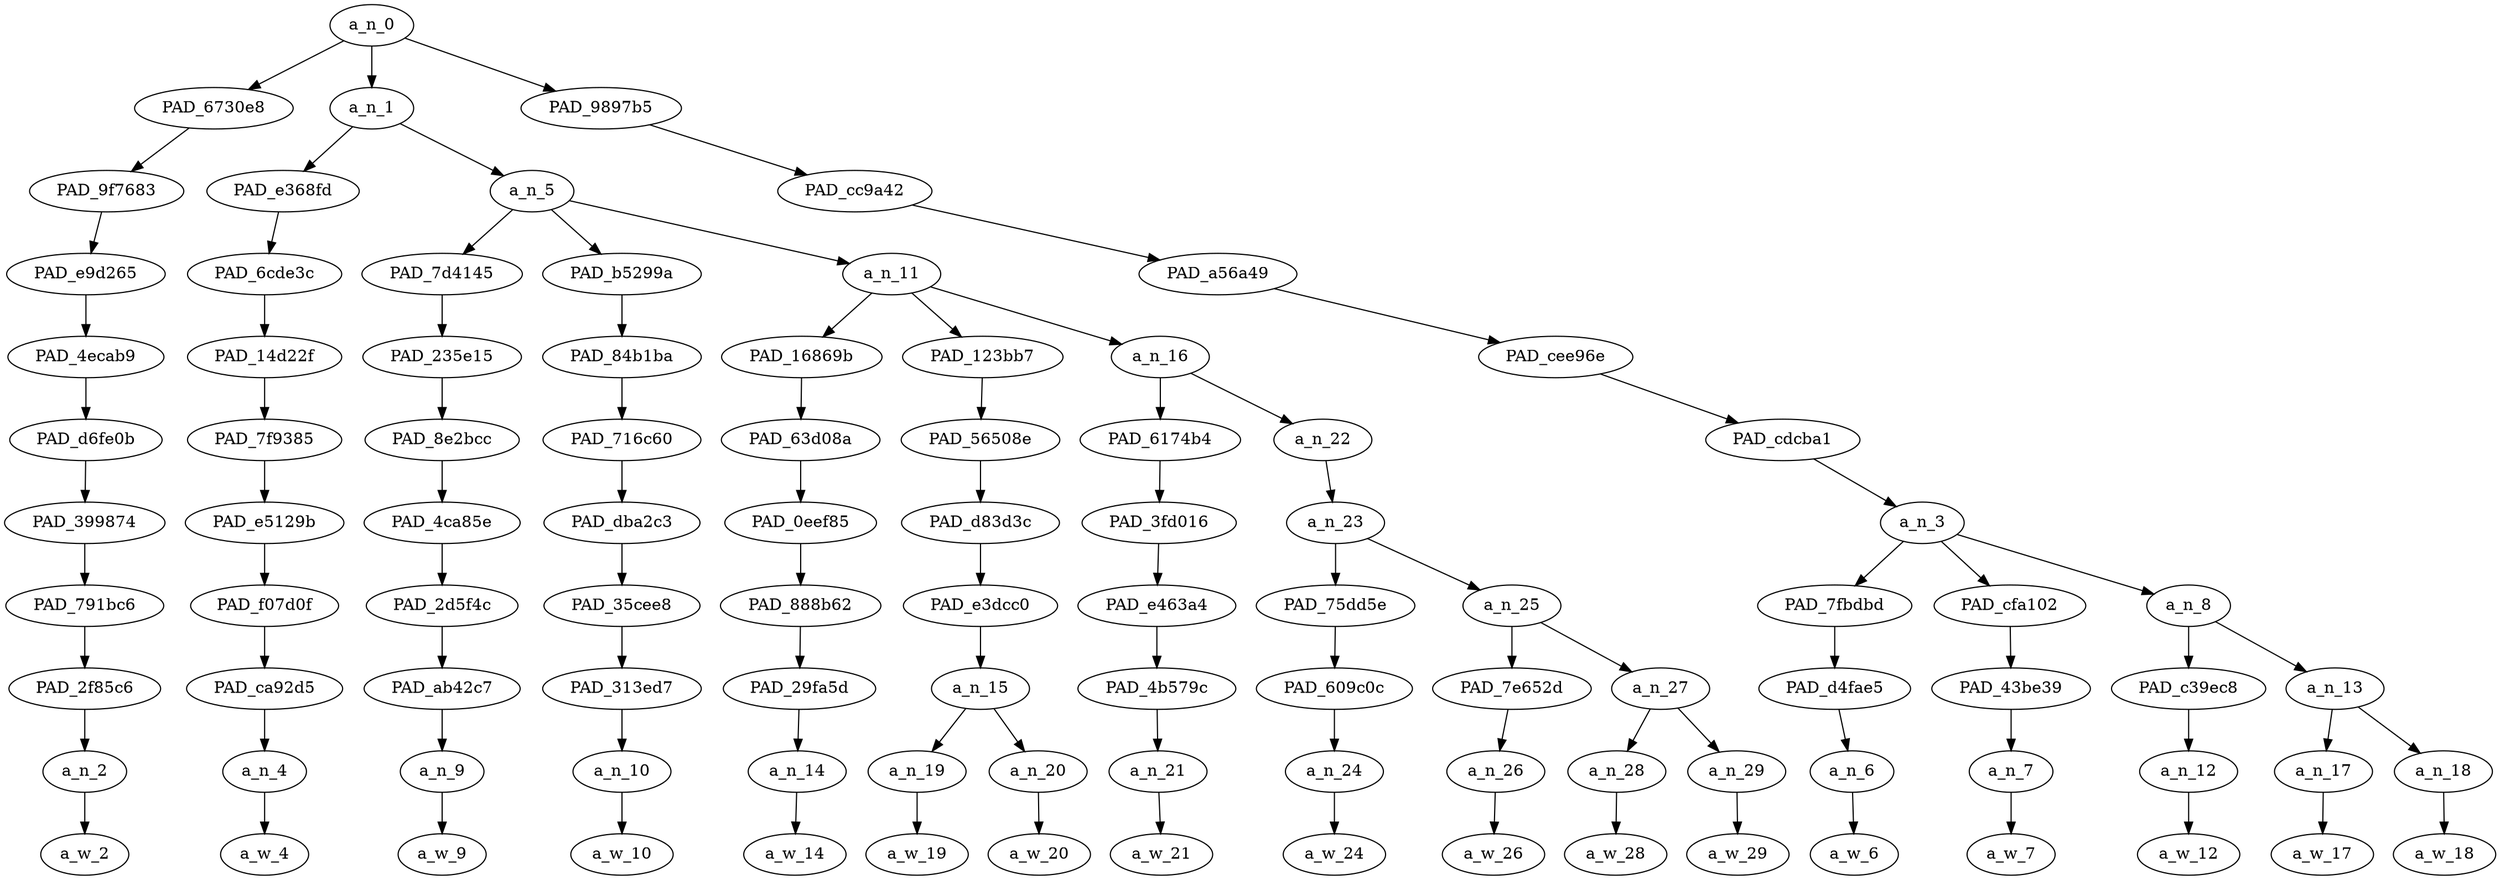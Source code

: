 strict digraph "" {
	a_n_0	[div_dir=1,
		index=0,
		level=10,
		pos="8.51736111111111,10!",
		text_span="[0, 1, 2, 3, 4, 5, 6, 7, 8, 9, 10, 11, 12, 13, 14, 15, 16]",
		value=1.00000001];
	PAD_6730e8	[div_dir=1,
		index=1,
		level=9,
		pos="11.0,9!",
		text_span="[11]",
		value=0.03430177];
	a_n_0 -> PAD_6730e8;
	a_n_1	[div_dir=1,
		index=0,
		level=9,
		pos="1.3020833333333333,9!",
		text_span="[0, 1, 2, 3, 4, 5, 6, 7, 8, 9, 10]",
		value=0.67845922];
	a_n_0 -> a_n_1;
	PAD_9897b5	[div_dir=1,
		index=2,
		level=9,
		pos="13.25,9!",
		text_span="[12, 13, 14, 15, 16]",
		value=0.28596703];
	a_n_0 -> PAD_9897b5;
	PAD_9f7683	[div_dir=1,
		index=2,
		level=8,
		pos="11.0,8!",
		text_span="[11]",
		value=0.03430177];
	PAD_6730e8 -> PAD_9f7683;
	PAD_e9d265	[div_dir=1,
		index=4,
		level=7,
		pos="11.0,7!",
		text_span="[11]",
		value=0.03430177];
	PAD_9f7683 -> PAD_e9d265;
	PAD_4ecab9	[div_dir=1,
		index=6,
		level=6,
		pos="11.0,6!",
		text_span="[11]",
		value=0.03430177];
	PAD_e9d265 -> PAD_4ecab9;
	PAD_d6fe0b	[div_dir=1,
		index=7,
		level=5,
		pos="11.0,5!",
		text_span="[11]",
		value=0.03430177];
	PAD_4ecab9 -> PAD_d6fe0b;
	PAD_399874	[div_dir=1,
		index=7,
		level=4,
		pos="11.0,4!",
		text_span="[11]",
		value=0.03430177];
	PAD_d6fe0b -> PAD_399874;
	PAD_791bc6	[div_dir=1,
		index=8,
		level=3,
		pos="11.0,3!",
		text_span="[11]",
		value=0.03430177];
	PAD_399874 -> PAD_791bc6;
	PAD_2f85c6	[div_dir=1,
		index=9,
		level=2,
		pos="11.0,2!",
		text_span="[11]",
		value=0.03430177];
	PAD_791bc6 -> PAD_2f85c6;
	a_n_2	[div_dir=1,
		index=11,
		level=1,
		pos="11.0,1!",
		text_span="[11]",
		value=0.03430177];
	PAD_2f85c6 -> a_n_2;
	a_w_2	[div_dir=0,
		index=11,
		level=0,
		pos="11,0!",
		text_span="[11]",
		value=you1];
	a_n_2 -> a_w_2;
	PAD_e368fd	[div_dir=1,
		index=0,
		level=8,
		pos="0.0,8!",
		text_span="[0]",
		value=0.05648021];
	a_n_1 -> PAD_e368fd;
	a_n_5	[div_dir=1,
		index=1,
		level=8,
		pos="2.6041666666666665,8!",
		text_span="[1, 2, 3, 4, 5, 6, 7, 8, 9, 10]",
		value=0.62054768];
	a_n_1 -> a_n_5;
	PAD_6cde3c	[div_dir=1,
		index=0,
		level=7,
		pos="0.0,7!",
		text_span="[0]",
		value=0.05648021];
	PAD_e368fd -> PAD_6cde3c;
	PAD_14d22f	[div_dir=1,
		index=0,
		level=6,
		pos="0.0,6!",
		text_span="[0]",
		value=0.05648021];
	PAD_6cde3c -> PAD_14d22f;
	PAD_7f9385	[div_dir=1,
		index=0,
		level=5,
		pos="0.0,5!",
		text_span="[0]",
		value=0.05648021];
	PAD_14d22f -> PAD_7f9385;
	PAD_e5129b	[div_dir=1,
		index=0,
		level=4,
		pos="0.0,4!",
		text_span="[0]",
		value=0.05648021];
	PAD_7f9385 -> PAD_e5129b;
	PAD_f07d0f	[div_dir=1,
		index=0,
		level=3,
		pos="0.0,3!",
		text_span="[0]",
		value=0.05648021];
	PAD_e5129b -> PAD_f07d0f;
	PAD_ca92d5	[div_dir=1,
		index=0,
		level=2,
		pos="0.0,2!",
		text_span="[0]",
		value=0.05648021];
	PAD_f07d0f -> PAD_ca92d5;
	a_n_4	[div_dir=1,
		index=0,
		level=1,
		pos="0.0,1!",
		text_span="[0]",
		value=0.05648021];
	PAD_ca92d5 -> a_n_4;
	a_w_4	[div_dir=0,
		index=0,
		level=0,
		pos="0,0!",
		text_span="[0]",
		value=how];
	a_n_4 -> a_w_4;
	PAD_7d4145	[div_dir=1,
		index=1,
		level=7,
		pos="1.0,7!",
		text_span="[1]",
		value=0.04195712];
	a_n_5 -> PAD_7d4145;
	PAD_b5299a	[div_dir=1,
		index=2,
		level=7,
		pos="2.0,7!",
		text_span="[2]",
		value=0.04610574];
	a_n_5 -> PAD_b5299a;
	a_n_11	[div_dir=1,
		index=3,
		level=7,
		pos="4.8125,7!",
		text_span="[3, 4, 5, 6, 7, 8, 9, 10]",
		value=0.53118175];
	a_n_5 -> a_n_11;
	PAD_235e15	[div_dir=1,
		index=1,
		level=6,
		pos="1.0,6!",
		text_span="[1]",
		value=0.04195712];
	PAD_7d4145 -> PAD_235e15;
	PAD_8e2bcc	[div_dir=1,
		index=1,
		level=5,
		pos="1.0,5!",
		text_span="[1]",
		value=0.04195712];
	PAD_235e15 -> PAD_8e2bcc;
	PAD_4ca85e	[div_dir=1,
		index=1,
		level=4,
		pos="1.0,4!",
		text_span="[1]",
		value=0.04195712];
	PAD_8e2bcc -> PAD_4ca85e;
	PAD_2d5f4c	[div_dir=1,
		index=1,
		level=3,
		pos="1.0,3!",
		text_span="[1]",
		value=0.04195712];
	PAD_4ca85e -> PAD_2d5f4c;
	PAD_ab42c7	[div_dir=1,
		index=1,
		level=2,
		pos="1.0,2!",
		text_span="[1]",
		value=0.04195712];
	PAD_2d5f4c -> PAD_ab42c7;
	a_n_9	[div_dir=1,
		index=1,
		level=1,
		pos="1.0,1!",
		text_span="[1]",
		value=0.04195712];
	PAD_ab42c7 -> a_n_9;
	a_w_9	[div_dir=0,
		index=1,
		level=0,
		pos="1,0!",
		text_span="[1]",
		value=do];
	a_n_9 -> a_w_9;
	PAD_84b1ba	[div_dir=1,
		index=2,
		level=6,
		pos="2.0,6!",
		text_span="[2]",
		value=0.04610574];
	PAD_b5299a -> PAD_84b1ba;
	PAD_716c60	[div_dir=1,
		index=2,
		level=5,
		pos="2.0,5!",
		text_span="[2]",
		value=0.04610574];
	PAD_84b1ba -> PAD_716c60;
	PAD_dba2c3	[div_dir=1,
		index=2,
		level=4,
		pos="2.0,4!",
		text_span="[2]",
		value=0.04610574];
	PAD_716c60 -> PAD_dba2c3;
	PAD_35cee8	[div_dir=1,
		index=2,
		level=3,
		pos="2.0,3!",
		text_span="[2]",
		value=0.04610574];
	PAD_dba2c3 -> PAD_35cee8;
	PAD_313ed7	[div_dir=1,
		index=2,
		level=2,
		pos="2.0,2!",
		text_span="[2]",
		value=0.04610574];
	PAD_35cee8 -> PAD_313ed7;
	a_n_10	[div_dir=1,
		index=2,
		level=1,
		pos="2.0,1!",
		text_span="[2]",
		value=0.04610574];
	PAD_313ed7 -> a_n_10;
	a_w_10	[div_dir=0,
		index=2,
		level=0,
		pos="2,0!",
		text_span="[2]",
		value=you];
	a_n_10 -> a_w_10;
	PAD_16869b	[div_dir=1,
		index=3,
		level=6,
		pos="3.0,6!",
		text_span="[3]",
		value=0.06104897];
	a_n_11 -> PAD_16869b;
	PAD_123bb7	[div_dir=1,
		index=4,
		level=6,
		pos="4.5,6!",
		text_span="[4, 5]",
		value=0.29903755];
	a_n_11 -> PAD_123bb7;
	a_n_16	[div_dir=1,
		index=5,
		level=6,
		pos="6.9375,6!",
		text_span="[6, 7, 8, 9, 10]",
		value=0.16985702];
	a_n_11 -> a_n_16;
	PAD_63d08a	[div_dir=1,
		index=3,
		level=5,
		pos="3.0,5!",
		text_span="[3]",
		value=0.06104897];
	PAD_16869b -> PAD_63d08a;
	PAD_0eef85	[div_dir=1,
		index=3,
		level=4,
		pos="3.0,4!",
		text_span="[3]",
		value=0.06104897];
	PAD_63d08a -> PAD_0eef85;
	PAD_888b62	[div_dir=1,
		index=3,
		level=3,
		pos="3.0,3!",
		text_span="[3]",
		value=0.06104897];
	PAD_0eef85 -> PAD_888b62;
	PAD_29fa5d	[div_dir=1,
		index=3,
		level=2,
		pos="3.0,2!",
		text_span="[3]",
		value=0.06104897];
	PAD_888b62 -> PAD_29fa5d;
	a_n_14	[div_dir=1,
		index=3,
		level=1,
		pos="3.0,1!",
		text_span="[3]",
		value=0.06104897];
	PAD_29fa5d -> a_n_14;
	a_w_14	[div_dir=0,
		index=3,
		level=0,
		pos="3,0!",
		text_span="[3]",
		value=keep];
	a_n_14 -> a_w_14;
	PAD_56508e	[div_dir=1,
		index=4,
		level=5,
		pos="4.5,5!",
		text_span="[4, 5]",
		value=0.29903755];
	PAD_123bb7 -> PAD_56508e;
	PAD_d83d3c	[div_dir=1,
		index=4,
		level=4,
		pos="4.5,4!",
		text_span="[4, 5]",
		value=0.29903755];
	PAD_56508e -> PAD_d83d3c;
	PAD_e3dcc0	[div_dir=1,
		index=4,
		level=3,
		pos="4.5,3!",
		text_span="[4, 5]",
		value=0.29903755];
	PAD_d83d3c -> PAD_e3dcc0;
	a_n_15	[div_dir=1,
		index=4,
		level=2,
		pos="4.5,2!",
		text_span="[4, 5]",
		value=0.29903755];
	PAD_e3dcc0 -> a_n_15;
	a_n_19	[div_dir=1,
		index=4,
		level=1,
		pos="4.0,1!",
		text_span="[4]",
		value=0.23675940];
	a_n_15 -> a_n_19;
	a_n_20	[div_dir=1,
		index=5,
		level=1,
		pos="5.0,1!",
		text_span="[5]",
		value=0.06087669];
	a_n_15 -> a_n_20;
	a_w_19	[div_dir=0,
		index=4,
		level=0,
		pos="4,0!",
		text_span="[4]",
		value=nigger];
	a_n_19 -> a_w_19;
	a_w_20	[div_dir=0,
		index=5,
		level=0,
		pos="5,0!",
		text_span="[5]",
		value=kids];
	a_n_20 -> a_w_20;
	PAD_6174b4	[div_dir=1,
		index=5,
		level=5,
		pos="6.0,5!",
		text_span="[6]",
		value=0.03468648];
	a_n_16 -> PAD_6174b4;
	a_n_22	[div_dir=1,
		index=6,
		level=5,
		pos="7.875,5!",
		text_span="[7, 8, 9, 10]",
		value=0.13492595];
	a_n_16 -> a_n_22;
	PAD_3fd016	[div_dir=1,
		index=5,
		level=4,
		pos="6.0,4!",
		text_span="[6]",
		value=0.03468648];
	PAD_6174b4 -> PAD_3fd016;
	PAD_e463a4	[div_dir=1,
		index=5,
		level=3,
		pos="6.0,3!",
		text_span="[6]",
		value=0.03468648];
	PAD_3fd016 -> PAD_e463a4;
	PAD_4b579c	[div_dir=1,
		index=5,
		level=2,
		pos="6.0,2!",
		text_span="[6]",
		value=0.03468648];
	PAD_e463a4 -> PAD_4b579c;
	a_n_21	[div_dir=1,
		index=6,
		level=1,
		pos="6.0,1!",
		text_span="[6]",
		value=0.03468648];
	PAD_4b579c -> a_n_21;
	a_w_21	[div_dir=0,
		index=6,
		level=0,
		pos="6,0!",
		text_span="[6]",
		value=from];
	a_n_21 -> a_w_21;
	a_n_23	[div_dir=1,
		index=6,
		level=4,
		pos="7.875,4!",
		text_span="[7, 8, 9, 10]",
		value=0.13471201];
	a_n_22 -> a_n_23;
	PAD_75dd5e	[div_dir=1,
		index=6,
		level=3,
		pos="7.0,3!",
		text_span="[7]",
		value=0.03945748];
	a_n_23 -> PAD_75dd5e;
	a_n_25	[div_dir=1,
		index=7,
		level=3,
		pos="8.75,3!",
		text_span="[8, 9, 10]",
		value=0.09504059];
	a_n_23 -> a_n_25;
	PAD_609c0c	[div_dir=1,
		index=6,
		level=2,
		pos="7.0,2!",
		text_span="[7]",
		value=0.03945748];
	PAD_75dd5e -> PAD_609c0c;
	a_n_24	[div_dir=1,
		index=7,
		level=1,
		pos="7.0,1!",
		text_span="[7]",
		value=0.03945748];
	PAD_609c0c -> a_n_24;
	a_w_24	[div_dir=0,
		index=7,
		level=0,
		pos="7,0!",
		text_span="[7]",
		value=jumping];
	a_n_24 -> a_w_24;
	PAD_7e652d	[div_dir=1,
		index=7,
		level=2,
		pos="8.0,2!",
		text_span="[8]",
		value=0.03014059];
	a_n_25 -> PAD_7e652d;
	a_n_27	[div_dir=1,
		index=8,
		level=2,
		pos="9.5,2!",
		text_span="[9, 10]",
		value=0.06466938];
	a_n_25 -> a_n_27;
	a_n_26	[div_dir=1,
		index=8,
		level=1,
		pos="8.0,1!",
		text_span="[8]",
		value=0.03014059];
	PAD_7e652d -> a_n_26;
	a_w_26	[div_dir=0,
		index=8,
		level=0,
		pos="8,0!",
		text_span="[8]",
		value=on];
	a_n_26 -> a_w_26;
	a_n_28	[div_dir=1,
		index=9,
		level=1,
		pos="9.0,1!",
		text_span="[9]",
		value=0.02980945];
	a_n_27 -> a_n_28;
	a_n_29	[div_dir=1,
		index=10,
		level=1,
		pos="10.0,1!",
		text_span="[10]",
		value=0.03468141];
	a_n_27 -> a_n_29;
	a_w_28	[div_dir=0,
		index=9,
		level=0,
		pos="9,0!",
		text_span="[9]",
		value=the];
	a_n_28 -> a_w_28;
	a_w_29	[div_dir=0,
		index=10,
		level=0,
		pos="10,0!",
		text_span="[10]",
		value=bed];
	a_n_29 -> a_w_29;
	PAD_cc9a42	[div_dir=1,
		index=3,
		level=8,
		pos="13.25,8!",
		text_span="[12, 13, 14, 15, 16]",
		value=0.28596703];
	PAD_9897b5 -> PAD_cc9a42;
	PAD_a56a49	[div_dir=1,
		index=5,
		level=7,
		pos="13.25,7!",
		text_span="[12, 13, 14, 15, 16]",
		value=0.28596703];
	PAD_cc9a42 -> PAD_a56a49;
	PAD_cee96e	[div_dir=1,
		index=7,
		level=6,
		pos="13.25,6!",
		text_span="[12, 13, 14, 15, 16]",
		value=0.28596703];
	PAD_a56a49 -> PAD_cee96e;
	PAD_cdcba1	[div_dir=1,
		index=8,
		level=5,
		pos="13.25,5!",
		text_span="[12, 13, 14, 15, 16]",
		value=0.28596703];
	PAD_cee96e -> PAD_cdcba1;
	a_n_3	[div_dir=1,
		index=8,
		level=4,
		pos="13.25,4!",
		text_span="[12, 13, 14, 15, 16]",
		value=0.28596703];
	PAD_cdcba1 -> a_n_3;
	PAD_7fbdbd	[div_dir=1,
		index=9,
		level=3,
		pos="12.0,3!",
		text_span="[12]",
		value=0.03461612];
	a_n_3 -> PAD_7fbdbd;
	PAD_cfa102	[div_dir=1,
		index=10,
		level=3,
		pos="13.0,3!",
		text_span="[13]",
		value=0.12109711];
	a_n_3 -> PAD_cfa102;
	a_n_8	[div_dir=1,
		index=11,
		level=3,
		pos="14.75,3!",
		text_span="[14, 15, 16]",
		value=0.13000758];
	a_n_3 -> a_n_8;
	PAD_d4fae5	[div_dir=1,
		index=10,
		level=2,
		pos="12.0,2!",
		text_span="[12]",
		value=0.03461612];
	PAD_7fbdbd -> PAD_d4fae5;
	a_n_6	[div_dir=1,
		index=12,
		level=1,
		pos="12.0,1!",
		text_span="[12]",
		value=0.03461612];
	PAD_d4fae5 -> a_n_6;
	a_w_6	[div_dir=0,
		index=12,
		level=0,
		pos="12,0!",
		text_span="[12]",
		value=put];
	a_n_6 -> a_w_6;
	PAD_43be39	[div_dir=1,
		index=11,
		level=2,
		pos="13.0,2!",
		text_span="[13]",
		value=0.12109711];
	PAD_cfa102 -> PAD_43be39;
	a_n_7	[div_dir=1,
		index=13,
		level=1,
		pos="13.0,1!",
		text_span="[13]",
		value=0.12109711];
	PAD_43be39 -> a_n_7;
	a_w_7	[div_dir=0,
		index=13,
		level=0,
		pos="13,0!",
		text_span="[13]",
		value=velcro];
	a_n_7 -> a_w_7;
	PAD_c39ec8	[div_dir=1,
		index=12,
		level=2,
		pos="14.0,2!",
		text_span="[14]",
		value=0.03495808];
	a_n_8 -> PAD_c39ec8;
	a_n_13	[div_dir=1,
		index=13,
		level=2,
		pos="15.5,2!",
		text_span="[15, 16]",
		value=0.09475679];
	a_n_8 -> a_n_13;
	a_n_12	[div_dir=1,
		index=14,
		level=1,
		pos="14.0,1!",
		text_span="[14]",
		value=0.03495808];
	PAD_c39ec8 -> a_n_12;
	a_w_12	[div_dir=0,
		index=14,
		level=0,
		pos="14,0!",
		text_span="[14]",
		value=on1];
	a_n_12 -> a_w_12;
	a_n_17	[div_dir=1,
		index=15,
		level=1,
		pos="15.0,1!",
		text_span="[15]",
		value=0.03895173];
	a_n_13 -> a_n_17;
	a_n_18	[div_dir=1,
		index=16,
		level=1,
		pos="16.0,1!",
		text_span="[16]",
		value=0.05549521];
	a_n_13 -> a_n_18;
	a_w_17	[div_dir=0,
		index=15,
		level=0,
		pos="15,0!",
		text_span="[15]",
		value=the1];
	a_n_17 -> a_w_17;
	a_w_18	[div_dir=0,
		index=16,
		level=0,
		pos="16,0!",
		text_span="[16]",
		value=ceiling];
	a_n_18 -> a_w_18;
}
